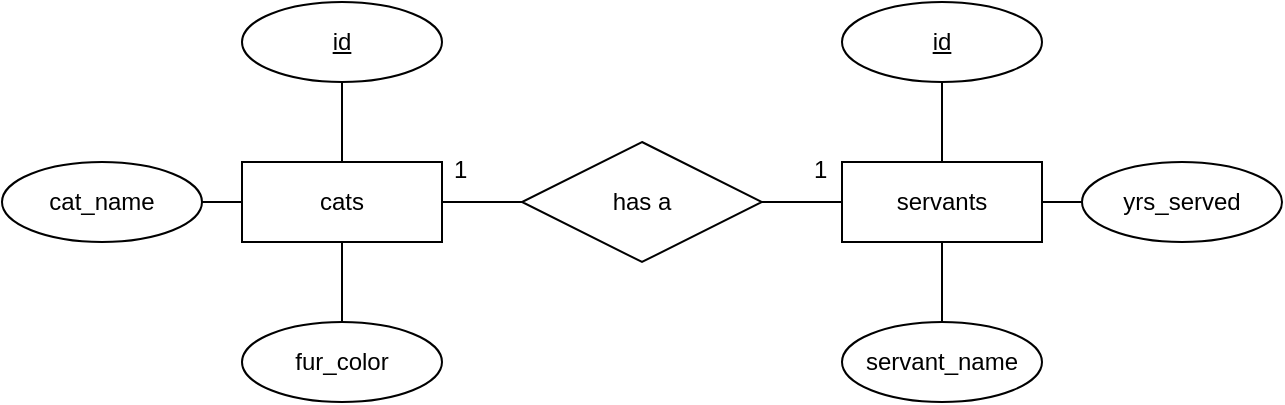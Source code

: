 <mxfile>
    <diagram id="xzKfJq7aABoRWpQAIAvF" name="1:1">
        <mxGraphModel dx="832" dy="288" grid="1" gridSize="10" guides="1" tooltips="1" connect="1" arrows="1" fold="1" page="1" pageScale="1" pageWidth="827" pageHeight="1169" math="0" shadow="0">
            <root>
                <mxCell id="0"/>
                <mxCell id="1" parent="0"/>
                <mxCell id="2" value="cats" style="whiteSpace=wrap;html=1;align=center;" parent="1" vertex="1">
                    <mxGeometry x="140" y="140" width="100" height="40" as="geometry"/>
                </mxCell>
                <mxCell id="4" value="cat_name" style="ellipse;whiteSpace=wrap;html=1;align=center;" parent="1" vertex="1">
                    <mxGeometry x="20" y="140" width="100" height="40" as="geometry"/>
                </mxCell>
                <mxCell id="5" value="fur_color" style="ellipse;whiteSpace=wrap;html=1;align=center;" parent="1" vertex="1">
                    <mxGeometry x="140" y="220" width="100" height="40" as="geometry"/>
                </mxCell>
                <mxCell id="6" value="id" style="ellipse;whiteSpace=wrap;html=1;align=center;fontStyle=4;" parent="1" vertex="1">
                    <mxGeometry x="140" y="60" width="100" height="40" as="geometry"/>
                </mxCell>
                <mxCell id="7" value="" style="endArrow=none;html=1;rounded=0;entryX=1;entryY=0.5;entryDx=0;entryDy=0;" parent="1" target="4" edge="1">
                    <mxGeometry relative="1" as="geometry">
                        <mxPoint x="140" y="160" as="sourcePoint"/>
                        <mxPoint x="400" y="170" as="targetPoint"/>
                    </mxGeometry>
                </mxCell>
                <mxCell id="8" value="" style="endArrow=none;html=1;rounded=0;exitX=0.5;exitY=1;exitDx=0;exitDy=0;entryX=0.5;entryY=0;entryDx=0;entryDy=0;" parent="1" source="2" target="5" edge="1">
                    <mxGeometry relative="1" as="geometry">
                        <mxPoint x="240" y="170" as="sourcePoint"/>
                        <mxPoint x="400" y="170" as="targetPoint"/>
                    </mxGeometry>
                </mxCell>
                <mxCell id="9" value="" style="endArrow=none;html=1;rounded=0;exitX=0.5;exitY=0;exitDx=0;exitDy=0;entryX=0.5;entryY=1;entryDx=0;entryDy=0;" parent="1" source="2" target="6" edge="1">
                    <mxGeometry relative="1" as="geometry">
                        <mxPoint x="240" y="170" as="sourcePoint"/>
                        <mxPoint x="400" y="170" as="targetPoint"/>
                    </mxGeometry>
                </mxCell>
                <mxCell id="10" value="servants" style="whiteSpace=wrap;html=1;align=center;" parent="1" vertex="1">
                    <mxGeometry x="440" y="140" width="100" height="40" as="geometry"/>
                </mxCell>
                <mxCell id="11" value="yrs_served" style="ellipse;whiteSpace=wrap;html=1;align=center;" parent="1" vertex="1">
                    <mxGeometry x="560" y="140" width="100" height="40" as="geometry"/>
                </mxCell>
                <mxCell id="12" value="servant_name" style="ellipse;whiteSpace=wrap;html=1;align=center;" parent="1" vertex="1">
                    <mxGeometry x="440" y="220" width="100" height="40" as="geometry"/>
                </mxCell>
                <mxCell id="13" value="id" style="ellipse;whiteSpace=wrap;html=1;align=center;fontStyle=4;" parent="1" vertex="1">
                    <mxGeometry x="440" y="60" width="100" height="40" as="geometry"/>
                </mxCell>
                <mxCell id="15" value="" style="endArrow=none;html=1;rounded=0;exitX=0.5;exitY=1;exitDx=0;exitDy=0;entryX=0.5;entryY=0;entryDx=0;entryDy=0;" parent="1" source="10" target="12" edge="1">
                    <mxGeometry relative="1" as="geometry">
                        <mxPoint x="540" y="170" as="sourcePoint"/>
                        <mxPoint x="700" y="170" as="targetPoint"/>
                    </mxGeometry>
                </mxCell>
                <mxCell id="16" value="" style="endArrow=none;html=1;rounded=0;exitX=0.5;exitY=0;exitDx=0;exitDy=0;entryX=0.5;entryY=1;entryDx=0;entryDy=0;" parent="1" source="10" target="13" edge="1">
                    <mxGeometry relative="1" as="geometry">
                        <mxPoint x="540" y="170" as="sourcePoint"/>
                        <mxPoint x="700" y="170" as="targetPoint"/>
                    </mxGeometry>
                </mxCell>
                <mxCell id="17" value="" style="endArrow=none;html=1;rounded=0;exitX=1;exitY=0.5;exitDx=0;exitDy=0;entryX=0;entryY=0.5;entryDx=0;entryDy=0;" parent="1" source="10" target="11" edge="1">
                    <mxGeometry relative="1" as="geometry">
                        <mxPoint x="500" y="150" as="sourcePoint"/>
                        <mxPoint x="500" y="110" as="targetPoint"/>
                    </mxGeometry>
                </mxCell>
                <mxCell id="18" value="has a" style="shape=rhombus;perimeter=rhombusPerimeter;whiteSpace=wrap;html=1;align=center;" parent="1" vertex="1">
                    <mxGeometry x="280" y="130" width="120" height="60" as="geometry"/>
                </mxCell>
                <mxCell id="19" value="" style="endArrow=none;html=1;rounded=0;exitX=1;exitY=0.5;exitDx=0;exitDy=0;" parent="1" source="2" edge="1">
                    <mxGeometry relative="1" as="geometry">
                        <mxPoint x="260" y="170" as="sourcePoint"/>
                        <mxPoint x="280" y="160" as="targetPoint"/>
                    </mxGeometry>
                </mxCell>
                <mxCell id="20" value="" style="endArrow=none;html=1;rounded=0;exitX=1;exitY=0.5;exitDx=0;exitDy=0;entryX=0;entryY=0.5;entryDx=0;entryDy=0;" parent="1" source="18" target="10" edge="1">
                    <mxGeometry relative="1" as="geometry">
                        <mxPoint x="250" y="170" as="sourcePoint"/>
                        <mxPoint x="290" y="170" as="targetPoint"/>
                    </mxGeometry>
                </mxCell>
                <mxCell id="21" value="1" style="text;strokeColor=none;fillColor=none;spacingLeft=4;spacingRight=4;overflow=hidden;rotatable=0;points=[[0,0.5],[1,0.5]];portConstraint=eastwest;fontSize=12;" parent="1" vertex="1">
                    <mxGeometry x="240" y="130" width="20" height="30" as="geometry"/>
                </mxCell>
                <mxCell id="22" value="1" style="text;strokeColor=none;fillColor=none;spacingLeft=4;spacingRight=4;overflow=hidden;rotatable=0;points=[[0,0.5],[1,0.5]];portConstraint=eastwest;fontSize=12;" parent="1" vertex="1">
                    <mxGeometry x="420" y="130" width="20" height="30" as="geometry"/>
                </mxCell>
            </root>
        </mxGraphModel>
    </diagram>
    <diagram name="1:n" id="yJmmUM_dsO5LWOXwPfPk">
        <mxGraphModel dx="832" dy="288" grid="1" gridSize="10" guides="1" tooltips="1" connect="1" arrows="1" fold="1" page="1" pageScale="1" pageWidth="827" pageHeight="1169" math="0" shadow="0">
            <root>
                <mxCell id="_UgtpEgB3KvTTVjqbSUW-0"/>
                <mxCell id="_UgtpEgB3KvTTVjqbSUW-1" parent="_UgtpEgB3KvTTVjqbSUW-0"/>
                <mxCell id="_UgtpEgB3KvTTVjqbSUW-2" value="cats" style="whiteSpace=wrap;html=1;align=center;" vertex="1" parent="_UgtpEgB3KvTTVjqbSUW-1">
                    <mxGeometry x="140" y="140" width="100" height="40" as="geometry"/>
                </mxCell>
                <mxCell id="_UgtpEgB3KvTTVjqbSUW-3" value="cat_name" style="ellipse;whiteSpace=wrap;html=1;align=center;" vertex="1" parent="_UgtpEgB3KvTTVjqbSUW-1">
                    <mxGeometry x="20" y="140" width="100" height="40" as="geometry"/>
                </mxCell>
                <mxCell id="_UgtpEgB3KvTTVjqbSUW-4" value="fur_color" style="ellipse;whiteSpace=wrap;html=1;align=center;" vertex="1" parent="_UgtpEgB3KvTTVjqbSUW-1">
                    <mxGeometry x="140" y="220" width="100" height="40" as="geometry"/>
                </mxCell>
                <mxCell id="_UgtpEgB3KvTTVjqbSUW-5" value="id" style="ellipse;whiteSpace=wrap;html=1;align=center;fontStyle=4;" vertex="1" parent="_UgtpEgB3KvTTVjqbSUW-1">
                    <mxGeometry x="140" y="60" width="100" height="40" as="geometry"/>
                </mxCell>
                <mxCell id="_UgtpEgB3KvTTVjqbSUW-6" value="" style="endArrow=none;html=1;rounded=0;entryX=1;entryY=0.5;entryDx=0;entryDy=0;" edge="1" parent="_UgtpEgB3KvTTVjqbSUW-1" target="_UgtpEgB3KvTTVjqbSUW-3">
                    <mxGeometry relative="1" as="geometry">
                        <mxPoint x="140" y="160" as="sourcePoint"/>
                        <mxPoint x="400" y="170" as="targetPoint"/>
                    </mxGeometry>
                </mxCell>
                <mxCell id="_UgtpEgB3KvTTVjqbSUW-7" value="" style="endArrow=none;html=1;rounded=0;exitX=0.5;exitY=1;exitDx=0;exitDy=0;entryX=0.5;entryY=0;entryDx=0;entryDy=0;" edge="1" parent="_UgtpEgB3KvTTVjqbSUW-1" source="_UgtpEgB3KvTTVjqbSUW-2" target="_UgtpEgB3KvTTVjqbSUW-4">
                    <mxGeometry relative="1" as="geometry">
                        <mxPoint x="240" y="170" as="sourcePoint"/>
                        <mxPoint x="400" y="170" as="targetPoint"/>
                    </mxGeometry>
                </mxCell>
                <mxCell id="_UgtpEgB3KvTTVjqbSUW-8" value="" style="endArrow=none;html=1;rounded=0;exitX=0.5;exitY=0;exitDx=0;exitDy=0;entryX=0.5;entryY=1;entryDx=0;entryDy=0;" edge="1" parent="_UgtpEgB3KvTTVjqbSUW-1" source="_UgtpEgB3KvTTVjqbSUW-2" target="_UgtpEgB3KvTTVjqbSUW-5">
                    <mxGeometry relative="1" as="geometry">
                        <mxPoint x="240" y="170" as="sourcePoint"/>
                        <mxPoint x="400" y="170" as="targetPoint"/>
                    </mxGeometry>
                </mxCell>
                <mxCell id="_UgtpEgB3KvTTVjqbSUW-9" value="kittens" style="whiteSpace=wrap;html=1;align=center;" vertex="1" parent="_UgtpEgB3KvTTVjqbSUW-1">
                    <mxGeometry x="440" y="140" width="100" height="40" as="geometry"/>
                </mxCell>
                <mxCell id="_UgtpEgB3KvTTVjqbSUW-10" value="kitten_name" style="ellipse;whiteSpace=wrap;html=1;align=center;" vertex="1" parent="_UgtpEgB3KvTTVjqbSUW-1">
                    <mxGeometry x="560" y="140" width="100" height="40" as="geometry"/>
                </mxCell>
                <mxCell id="_UgtpEgB3KvTTVjqbSUW-11" value="fur_color" style="ellipse;whiteSpace=wrap;html=1;align=center;" vertex="1" parent="_UgtpEgB3KvTTVjqbSUW-1">
                    <mxGeometry x="440" y="220" width="100" height="40" as="geometry"/>
                </mxCell>
                <mxCell id="_UgtpEgB3KvTTVjqbSUW-12" value="id" style="ellipse;whiteSpace=wrap;html=1;align=center;fontStyle=4;" vertex="1" parent="_UgtpEgB3KvTTVjqbSUW-1">
                    <mxGeometry x="440" y="60" width="100" height="40" as="geometry"/>
                </mxCell>
                <mxCell id="_UgtpEgB3KvTTVjqbSUW-13" value="" style="endArrow=none;html=1;rounded=0;exitX=0.5;exitY=1;exitDx=0;exitDy=0;entryX=0.5;entryY=0;entryDx=0;entryDy=0;" edge="1" parent="_UgtpEgB3KvTTVjqbSUW-1" source="_UgtpEgB3KvTTVjqbSUW-9" target="_UgtpEgB3KvTTVjqbSUW-11">
                    <mxGeometry relative="1" as="geometry">
                        <mxPoint x="540" y="170" as="sourcePoint"/>
                        <mxPoint x="700" y="170" as="targetPoint"/>
                    </mxGeometry>
                </mxCell>
                <mxCell id="_UgtpEgB3KvTTVjqbSUW-14" value="" style="endArrow=none;html=1;rounded=0;exitX=0.5;exitY=0;exitDx=0;exitDy=0;entryX=0.5;entryY=1;entryDx=0;entryDy=0;" edge="1" parent="_UgtpEgB3KvTTVjqbSUW-1" source="_UgtpEgB3KvTTVjqbSUW-9" target="_UgtpEgB3KvTTVjqbSUW-12">
                    <mxGeometry relative="1" as="geometry">
                        <mxPoint x="540" y="170" as="sourcePoint"/>
                        <mxPoint x="700" y="170" as="targetPoint"/>
                    </mxGeometry>
                </mxCell>
                <mxCell id="_UgtpEgB3KvTTVjqbSUW-15" value="" style="endArrow=none;html=1;rounded=0;exitX=1;exitY=0.5;exitDx=0;exitDy=0;entryX=0;entryY=0.5;entryDx=0;entryDy=0;" edge="1" parent="_UgtpEgB3KvTTVjqbSUW-1" source="_UgtpEgB3KvTTVjqbSUW-9" target="_UgtpEgB3KvTTVjqbSUW-10">
                    <mxGeometry relative="1" as="geometry">
                        <mxPoint x="500" y="150" as="sourcePoint"/>
                        <mxPoint x="500" y="110" as="targetPoint"/>
                    </mxGeometry>
                </mxCell>
                <mxCell id="_UgtpEgB3KvTTVjqbSUW-16" value="has a" style="shape=rhombus;perimeter=rhombusPerimeter;whiteSpace=wrap;html=1;align=center;" vertex="1" parent="_UgtpEgB3KvTTVjqbSUW-1">
                    <mxGeometry x="280" y="130" width="120" height="60" as="geometry"/>
                </mxCell>
                <mxCell id="_UgtpEgB3KvTTVjqbSUW-17" value="" style="endArrow=none;html=1;rounded=0;exitX=1;exitY=0.5;exitDx=0;exitDy=0;" edge="1" parent="_UgtpEgB3KvTTVjqbSUW-1" source="_UgtpEgB3KvTTVjqbSUW-2">
                    <mxGeometry relative="1" as="geometry">
                        <mxPoint x="260" y="170" as="sourcePoint"/>
                        <mxPoint x="280" y="160" as="targetPoint"/>
                    </mxGeometry>
                </mxCell>
                <mxCell id="_UgtpEgB3KvTTVjqbSUW-18" value="" style="endArrow=none;html=1;rounded=0;exitX=1;exitY=0.5;exitDx=0;exitDy=0;entryX=0;entryY=0.5;entryDx=0;entryDy=0;" edge="1" parent="_UgtpEgB3KvTTVjqbSUW-1" source="_UgtpEgB3KvTTVjqbSUW-16" target="_UgtpEgB3KvTTVjqbSUW-9">
                    <mxGeometry relative="1" as="geometry">
                        <mxPoint x="250" y="170" as="sourcePoint"/>
                        <mxPoint x="290" y="170" as="targetPoint"/>
                    </mxGeometry>
                </mxCell>
                <mxCell id="_UgtpEgB3KvTTVjqbSUW-19" value="1" style="text;strokeColor=none;fillColor=none;spacingLeft=4;spacingRight=4;overflow=hidden;rotatable=0;points=[[0,0.5],[1,0.5]];portConstraint=eastwest;fontSize=12;" vertex="1" parent="_UgtpEgB3KvTTVjqbSUW-1">
                    <mxGeometry x="240" y="130" width="20" height="30" as="geometry"/>
                </mxCell>
                <mxCell id="_UgtpEgB3KvTTVjqbSUW-20" value="n" style="text;strokeColor=none;fillColor=none;spacingLeft=4;spacingRight=4;overflow=hidden;rotatable=0;points=[[0,0.5],[1,0.5]];portConstraint=eastwest;fontSize=12;" vertex="1" parent="_UgtpEgB3KvTTVjqbSUW-1">
                    <mxGeometry x="420" y="130" width="20" height="30" as="geometry"/>
                </mxCell>
            </root>
        </mxGraphModel>
    </diagram>
</mxfile>